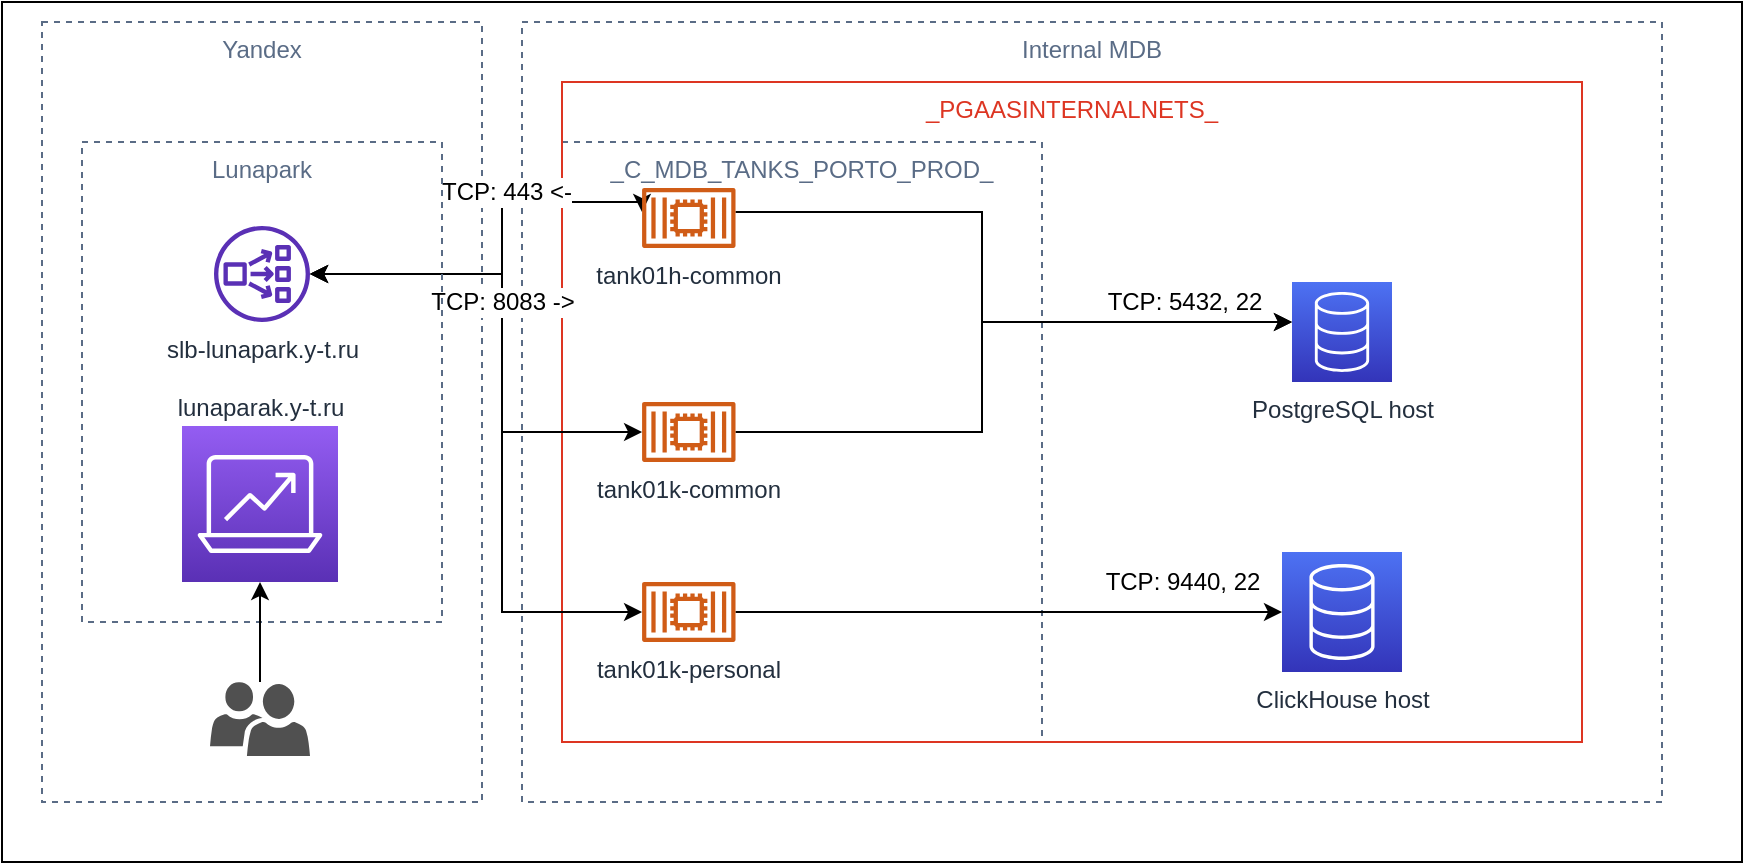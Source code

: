 <mxfile version="12.7.0" type="device"><diagram id="-2r5Ohda4VJ0FJXZN-J1" name="Page-1"><mxGraphModel dx="946" dy="469" grid="1" gridSize="10" guides="1" tooltips="1" connect="1" arrows="1" fold="1" page="1" pageScale="1" pageWidth="1169" pageHeight="827" math="0" shadow="0"><root><mxCell id="0"/><mxCell id="1" parent="0"/><mxCell id="U6cQWsclkGt0p1Hcq4zC-2" value="" style="rounded=0;whiteSpace=wrap;html=1;" parent="1" vertex="1"><mxGeometry x="120" y="180" width="870" height="430" as="geometry"/></mxCell><mxCell id="U6cQWsclkGt0p1Hcq4zC-4" value="Yandex" style="fillColor=none;strokeColor=#5A6C86;dashed=1;verticalAlign=top;fontStyle=0;fontColor=#5A6C86;" parent="1" vertex="1"><mxGeometry x="140" y="190" width="220" height="390" as="geometry"/></mxCell><mxCell id="U6cQWsclkGt0p1Hcq4zC-5" value="Internal MDB" style="fillColor=none;strokeColor=#5A6C86;dashed=1;verticalAlign=top;fontStyle=0;fontColor=#5A6C86;" parent="1" vertex="1"><mxGeometry x="380" y="190" width="570" height="390" as="geometry"/></mxCell><mxCell id="U6cQWsclkGt0p1Hcq4zC-6" value="_C_MDB_TANKS_PORTO_PROD_" style="fillColor=none;strokeColor=#5A6C86;dashed=1;verticalAlign=top;fontStyle=0;fontColor=#5A6C86;" parent="1" vertex="1"><mxGeometry x="400" y="250" width="240" height="300" as="geometry"/></mxCell><mxCell id="U6cQWsclkGt0p1Hcq4zC-7" value="_PGAASINTERNALNETS_" style="fillColor=none;strokeColor=#DD3522;verticalAlign=top;fontStyle=0;fontColor=#DD3522;" parent="1" vertex="1"><mxGeometry x="400" y="220" width="510" height="330" as="geometry"/></mxCell><mxCell id="U6cQWsclkGt0p1Hcq4zC-13" style="edgeStyle=orthogonalEdgeStyle;rounded=0;orthogonalLoop=1;jettySize=auto;html=1;" parent="1" source="U6cQWsclkGt0p1Hcq4zC-8" target="U6cQWsclkGt0p1Hcq4zC-12" edge="1"><mxGeometry relative="1" as="geometry"><Array as="points"><mxPoint x="610" y="285"/><mxPoint x="610" y="340"/></Array></mxGeometry></mxCell><mxCell id="U6cQWsclkGt0p1Hcq4zC-15" value="TCP: 5432, 22" style="text;html=1;align=center;verticalAlign=middle;resizable=0;points=[];labelBackgroundColor=#ffffff;" parent="U6cQWsclkGt0p1Hcq4zC-13" vertex="1" connectable="0"><mxGeometry x="0.443" y="2" relative="1" as="geometry"><mxPoint x="38.2" y="-8" as="offset"/></mxGeometry></mxCell><mxCell id="U6cQWsclkGt0p1Hcq4zC-21" style="edgeStyle=orthogonalEdgeStyle;rounded=0;orthogonalLoop=1;jettySize=auto;html=1;startArrow=classic;startFill=1;" parent="1" edge="1"><mxGeometry relative="1" as="geometry"><Array as="points"><mxPoint x="440" y="280"/><mxPoint x="370" y="280"/><mxPoint x="370" y="316"/></Array><mxPoint x="440" y="285" as="sourcePoint"/><mxPoint x="274" y="316" as="targetPoint"/></mxGeometry></mxCell><mxCell id="U6cQWsclkGt0p1Hcq4zC-25" value="TCP: 443 &amp;lt;-" style="text;html=1;align=center;verticalAlign=middle;resizable=0;points=[];labelBackgroundColor=#ffffff;" parent="U6cQWsclkGt0p1Hcq4zC-21" vertex="1" connectable="0"><mxGeometry x="-0.299" y="1" relative="1" as="geometry"><mxPoint x="-1" y="-6" as="offset"/></mxGeometry></mxCell><mxCell id="U6cQWsclkGt0p1Hcq4zC-8" value="tank01h-common" style="outlineConnect=0;fontColor=#232F3E;gradientColor=none;fillColor=#D05C17;strokeColor=none;dashed=0;verticalLabelPosition=bottom;verticalAlign=top;align=center;html=1;fontSize=12;fontStyle=0;aspect=fixed;pointerEvents=1;shape=mxgraph.aws4.container_2;" parent="1" vertex="1"><mxGeometry x="440" y="273" width="46.8" height="30" as="geometry"/></mxCell><mxCell id="U6cQWsclkGt0p1Hcq4zC-16" style="edgeStyle=orthogonalEdgeStyle;rounded=0;orthogonalLoop=1;jettySize=auto;html=1;" parent="1" source="U6cQWsclkGt0p1Hcq4zC-9" target="U6cQWsclkGt0p1Hcq4zC-12" edge="1"><mxGeometry relative="1" as="geometry"><Array as="points"><mxPoint x="610" y="395"/><mxPoint x="610" y="340"/></Array></mxGeometry></mxCell><mxCell id="U6cQWsclkGt0p1Hcq4zC-22" style="edgeStyle=orthogonalEdgeStyle;rounded=0;orthogonalLoop=1;jettySize=auto;html=1;startArrow=classic;startFill=1;" parent="1" source="U6cQWsclkGt0p1Hcq4zC-9" target="U6cQWsclkGt0p1Hcq4zC-20" edge="1"><mxGeometry relative="1" as="geometry"><Array as="points"><mxPoint x="370" y="395"/><mxPoint x="370" y="316"/></Array></mxGeometry></mxCell><mxCell id="U6cQWsclkGt0p1Hcq4zC-9" value="tank01k-common" style="outlineConnect=0;fontColor=#232F3E;gradientColor=none;fillColor=#D05C17;strokeColor=none;dashed=0;verticalLabelPosition=bottom;verticalAlign=top;align=center;html=1;fontSize=12;fontStyle=0;aspect=fixed;pointerEvents=1;shape=mxgraph.aws4.container_2;" parent="1" vertex="1"><mxGeometry x="440" y="380" width="46.8" height="30" as="geometry"/></mxCell><mxCell id="U6cQWsclkGt0p1Hcq4zC-18" style="edgeStyle=orthogonalEdgeStyle;rounded=0;orthogonalLoop=1;jettySize=auto;html=1;" parent="1" source="U6cQWsclkGt0p1Hcq4zC-10" target="U6cQWsclkGt0p1Hcq4zC-17" edge="1"><mxGeometry relative="1" as="geometry"/></mxCell><mxCell id="U6cQWsclkGt0p1Hcq4zC-19" value="TCP: 9440, 22" style="text;html=1;align=center;verticalAlign=middle;resizable=0;points=[];labelBackgroundColor=#ffffff;" parent="U6cQWsclkGt0p1Hcq4zC-18" vertex="1" connectable="0"><mxGeometry x="-0.473" y="3" relative="1" as="geometry"><mxPoint x="151.2" y="-12" as="offset"/></mxGeometry></mxCell><mxCell id="U6cQWsclkGt0p1Hcq4zC-23" style="edgeStyle=orthogonalEdgeStyle;rounded=0;orthogonalLoop=1;jettySize=auto;html=1;startArrow=classic;startFill=1;" parent="1" source="U6cQWsclkGt0p1Hcq4zC-10" target="U6cQWsclkGt0p1Hcq4zC-20" edge="1"><mxGeometry relative="1" as="geometry"><Array as="points"><mxPoint x="370" y="485"/><mxPoint x="370" y="316"/></Array></mxGeometry></mxCell><mxCell id="U6cQWsclkGt0p1Hcq4zC-24" value="TCP: 8083 -&amp;gt;" style="text;html=1;align=center;verticalAlign=middle;resizable=0;points=[];labelBackgroundColor=#ffffff;" parent="U6cQWsclkGt0p1Hcq4zC-23" vertex="1" connectable="0"><mxGeometry x="0.528" y="1" relative="1" as="geometry"><mxPoint x="17" y="13" as="offset"/></mxGeometry></mxCell><mxCell id="U6cQWsclkGt0p1Hcq4zC-10" value="tank01k-personal" style="outlineConnect=0;fontColor=#232F3E;gradientColor=none;fillColor=#D05C17;strokeColor=none;dashed=0;verticalLabelPosition=bottom;verticalAlign=top;align=center;html=1;fontSize=12;fontStyle=0;aspect=fixed;pointerEvents=1;shape=mxgraph.aws4.container_2;" parent="1" vertex="1"><mxGeometry x="440" y="470" width="46.8" height="30" as="geometry"/></mxCell><mxCell id="U6cQWsclkGt0p1Hcq4zC-11" value="Lunapark" style="fillColor=none;strokeColor=#5A6C86;dashed=1;verticalAlign=top;fontStyle=0;fontColor=#5A6C86;" parent="1" vertex="1"><mxGeometry x="160" y="250" width="180" height="240" as="geometry"/></mxCell><mxCell id="U6cQWsclkGt0p1Hcq4zC-12" value="PostgreSQL host" style="outlineConnect=0;fontColor=#232F3E;gradientColor=#4D72F3;gradientDirection=north;fillColor=#3334B9;strokeColor=#ffffff;dashed=0;verticalLabelPosition=bottom;verticalAlign=top;align=center;html=1;fontSize=12;fontStyle=0;aspect=fixed;shape=mxgraph.aws4.resourceIcon;resIcon=mxgraph.aws4.database;" parent="1" vertex="1"><mxGeometry x="765" y="320" width="50" height="50" as="geometry"/></mxCell><mxCell id="U6cQWsclkGt0p1Hcq4zC-17" value="ClickHouse host" style="outlineConnect=0;fontColor=#232F3E;gradientColor=#4D72F3;gradientDirection=north;fillColor=#3334B9;strokeColor=#ffffff;dashed=0;verticalLabelPosition=bottom;verticalAlign=top;align=center;html=1;fontSize=12;fontStyle=0;aspect=fixed;shape=mxgraph.aws4.resourceIcon;resIcon=mxgraph.aws4.database;" parent="1" vertex="1"><mxGeometry x="760" y="455" width="60" height="60" as="geometry"/></mxCell><mxCell id="U6cQWsclkGt0p1Hcq4zC-20" value="slb-lunapark.y-t.ru" style="outlineConnect=0;fontColor=#232F3E;gradientColor=none;fillColor=#5A30B5;strokeColor=none;dashed=0;verticalLabelPosition=bottom;verticalAlign=top;align=center;html=1;fontSize=12;fontStyle=0;aspect=fixed;pointerEvents=1;shape=mxgraph.aws4.network_load_balancer;" parent="1" vertex="1"><mxGeometry x="226" y="292" width="48" height="48" as="geometry"/></mxCell><mxCell id="U6cQWsclkGt0p1Hcq4zC-26" value="lunaparak.y-t.ru" style="outlineConnect=0;fontColor=#232F3E;gradientColor=#945DF2;gradientDirection=north;fillColor=#5A30B5;strokeColor=#ffffff;dashed=0;verticalLabelPosition=top;verticalAlign=bottom;align=center;html=1;fontSize=12;fontStyle=0;aspect=fixed;shape=mxgraph.aws4.resourceIcon;resIcon=mxgraph.aws4.analytics;labelPosition=center;" parent="1" vertex="1"><mxGeometry x="210" y="392" width="78" height="78" as="geometry"/></mxCell><mxCell id="U6cQWsclkGt0p1Hcq4zC-28" style="edgeStyle=orthogonalEdgeStyle;rounded=0;orthogonalLoop=1;jettySize=auto;html=1;startArrow=none;startFill=0;" parent="1" source="U6cQWsclkGt0p1Hcq4zC-27" target="U6cQWsclkGt0p1Hcq4zC-26" edge="1"><mxGeometry relative="1" as="geometry"/></mxCell><mxCell id="U6cQWsclkGt0p1Hcq4zC-27" value="" style="pointerEvents=1;shadow=0;dashed=0;html=1;strokeColor=none;labelPosition=center;verticalLabelPosition=bottom;verticalAlign=top;align=center;fillColor=#505050;shape=mxgraph.mscae.intune.user_group" parent="1" vertex="1"><mxGeometry x="224" y="520" width="50" height="37" as="geometry"/></mxCell></root></mxGraphModel></diagram></mxfile>